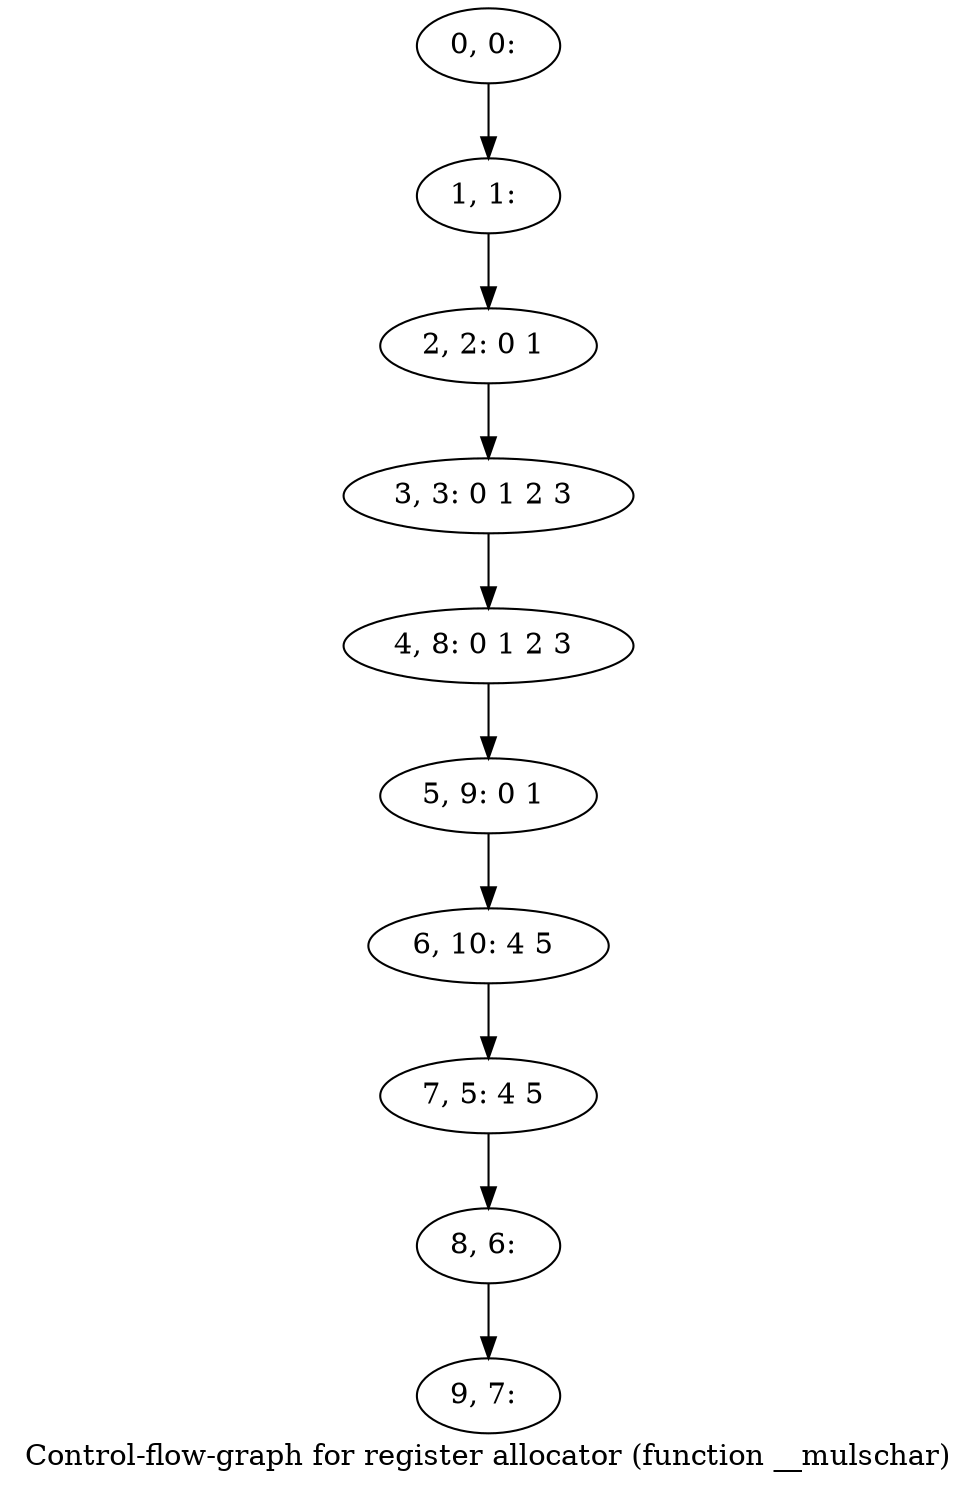 digraph G {
graph [label="Control-flow-graph for register allocator (function __mulschar)"]
0[label="0, 0: "];
1[label="1, 1: "];
2[label="2, 2: 0 1 "];
3[label="3, 3: 0 1 2 3 "];
4[label="4, 8: 0 1 2 3 "];
5[label="5, 9: 0 1 "];
6[label="6, 10: 4 5 "];
7[label="7, 5: 4 5 "];
8[label="8, 6: "];
9[label="9, 7: "];
0->1 ;
1->2 ;
2->3 ;
3->4 ;
4->5 ;
5->6 ;
6->7 ;
7->8 ;
8->9 ;
}
